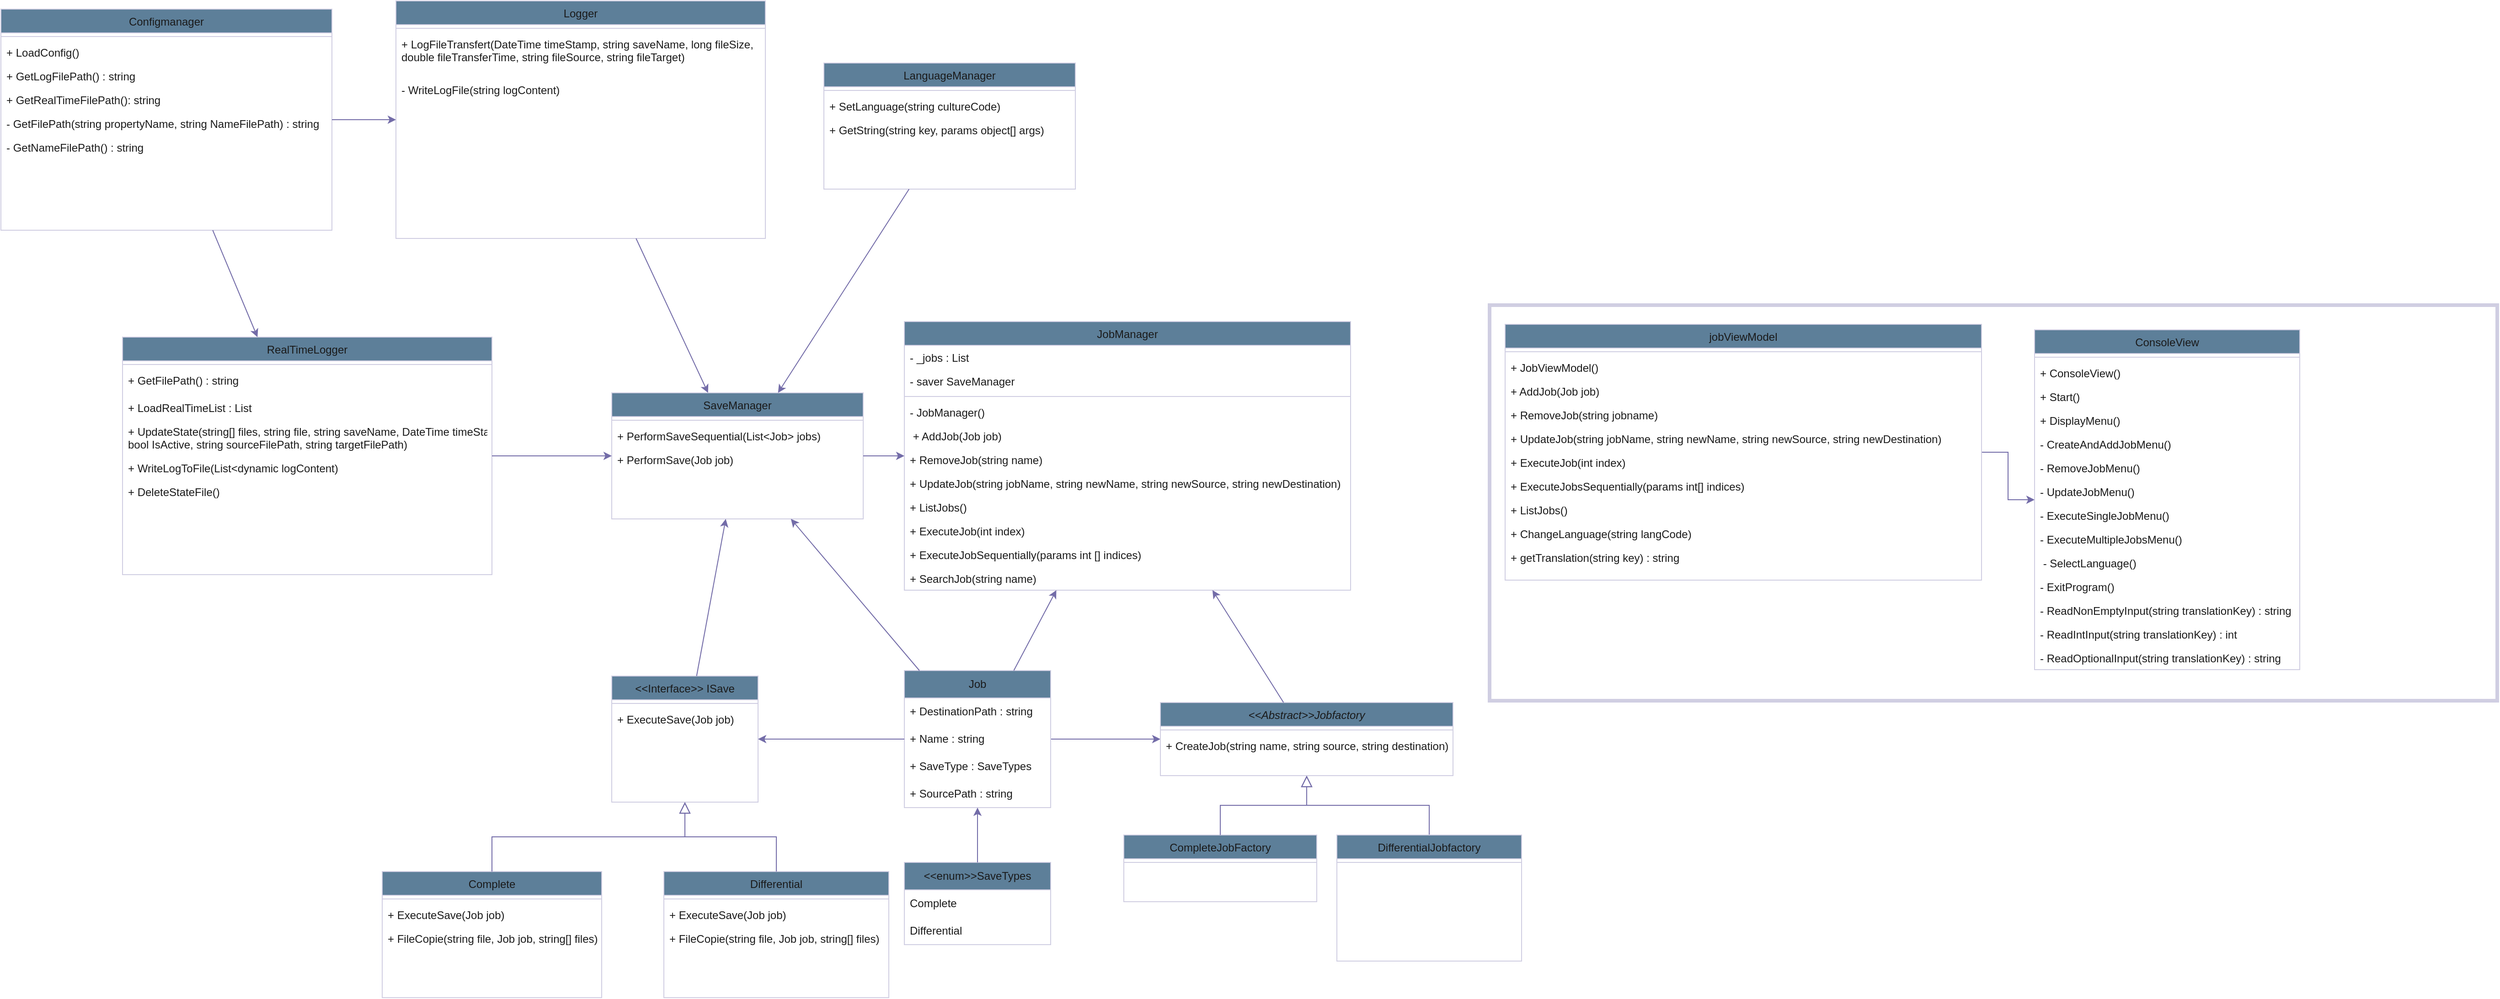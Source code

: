 <mxfile version="25.0.2">
  <diagram id="C5RBs43oDa-KdzZeNtuy" name="Page-1">
    <mxGraphModel dx="2358" dy="2162" grid="0" gridSize="10" guides="1" tooltips="1" connect="1" arrows="1" fold="1" page="0" pageScale="1" pageWidth="827" pageHeight="1169" background="#ffffff" math="0" shadow="0">
      <root>
        <mxCell id="WIyWlLk6GJQsqaUBKTNV-0" />
        <mxCell id="WIyWlLk6GJQsqaUBKTNV-1" parent="WIyWlLk6GJQsqaUBKTNV-0" />
        <mxCell id="oOyIfI_h4nUZCI9Ku0ve-0" value="" style="rounded=0;whiteSpace=wrap;html=1;fillColor=none;strokeWidth=4;labelBackgroundColor=none;strokeColor=#D0CEE2;fontColor=#1A1A1A;" parent="WIyWlLk6GJQsqaUBKTNV-1" vertex="1">
          <mxGeometry x="560" y="-380" width="1102" height="433" as="geometry" />
        </mxCell>
        <mxCell id="zkfFHV4jXpPFQw0GAbJ--6" value="CompleteJobFactory" style="swimlane;fontStyle=0;align=center;verticalAlign=top;childLayout=stackLayout;horizontal=1;startSize=26;horizontalStack=0;resizeParent=1;resizeLast=0;collapsible=1;marginBottom=0;rounded=0;shadow=0;strokeWidth=1;labelBackgroundColor=none;fillColor=#5D7F99;strokeColor=#D0CEE2;fontColor=#1A1A1A;" parent="WIyWlLk6GJQsqaUBKTNV-1" vertex="1">
          <mxGeometry x="160" y="200" width="211" height="73" as="geometry">
            <mxRectangle x="130" y="380" width="160" height="26" as="alternateBounds" />
          </mxGeometry>
        </mxCell>
        <mxCell id="zkfFHV4jXpPFQw0GAbJ--9" value="" style="line;html=1;strokeWidth=1;align=left;verticalAlign=middle;spacingTop=-1;spacingLeft=3;spacingRight=3;rotatable=0;labelPosition=right;points=[];portConstraint=eastwest;labelBackgroundColor=none;fillColor=#5D7F99;strokeColor=#D0CEE2;fontColor=#1A1A1A;" parent="zkfFHV4jXpPFQw0GAbJ--6" vertex="1">
          <mxGeometry y="26" width="211" height="8" as="geometry" />
        </mxCell>
        <mxCell id="zkfFHV4jXpPFQw0GAbJ--16" value="" style="endArrow=block;endSize=10;endFill=0;shadow=0;strokeWidth=1;rounded=0;curved=0;edgeStyle=elbowEdgeStyle;elbow=vertical;labelBackgroundColor=none;strokeColor=#736CA8;fontColor=default;" parent="WIyWlLk6GJQsqaUBKTNV-1" source="0gMnEECilYVkJU5inoM2-1" target="zkfFHV4jXpPFQw0GAbJ--0" edge="1">
          <mxGeometry width="160" relative="1" as="geometry">
            <mxPoint x="410.0" y="360" as="sourcePoint" />
            <mxPoint x="310" y="271" as="targetPoint" />
          </mxGeometry>
        </mxCell>
        <mxCell id="zkfFHV4jXpPFQw0GAbJ--17" value="JobManager" style="swimlane;fontStyle=0;align=center;verticalAlign=top;childLayout=stackLayout;horizontal=1;startSize=26;horizontalStack=0;resizeParent=1;resizeLast=0;collapsible=1;marginBottom=0;rounded=0;shadow=0;strokeWidth=1;labelBackgroundColor=none;fillColor=#5D7F99;strokeColor=#D0CEE2;fontColor=#1A1A1A;" parent="WIyWlLk6GJQsqaUBKTNV-1" vertex="1">
          <mxGeometry x="-80" y="-362" width="488" height="294" as="geometry">
            <mxRectangle x="550" y="140" width="160" height="26" as="alternateBounds" />
          </mxGeometry>
        </mxCell>
        <mxCell id="zkfFHV4jXpPFQw0GAbJ--18" value="- _jobs : List" style="text;align=left;verticalAlign=top;spacingLeft=4;spacingRight=4;overflow=hidden;rotatable=0;points=[[0,0.5],[1,0.5]];portConstraint=eastwest;labelBackgroundColor=none;fontColor=#1A1A1A;" parent="zkfFHV4jXpPFQw0GAbJ--17" vertex="1">
          <mxGeometry y="26" width="488" height="26" as="geometry" />
        </mxCell>
        <mxCell id="1YYQCASpuw7D0S-OgGm8-4" value="- saver SaveManager" style="text;align=left;verticalAlign=top;spacingLeft=4;spacingRight=4;overflow=hidden;rotatable=0;points=[[0,0.5],[1,0.5]];portConstraint=eastwest;labelBackgroundColor=none;fontColor=#1A1A1A;" parent="zkfFHV4jXpPFQw0GAbJ--17" vertex="1">
          <mxGeometry y="52" width="488" height="26" as="geometry" />
        </mxCell>
        <mxCell id="zkfFHV4jXpPFQw0GAbJ--23" value="" style="line;html=1;strokeWidth=1;align=left;verticalAlign=middle;spacingTop=-1;spacingLeft=3;spacingRight=3;rotatable=0;labelPosition=right;points=[];portConstraint=eastwest;labelBackgroundColor=none;fillColor=#5D7F99;strokeColor=#D0CEE2;fontColor=#1A1A1A;" parent="zkfFHV4jXpPFQw0GAbJ--17" vertex="1">
          <mxGeometry y="78" width="488" height="8" as="geometry" />
        </mxCell>
        <mxCell id="0gMnEECilYVkJU5inoM2-18" value="- JobManager()" style="text;align=left;verticalAlign=top;spacingLeft=4;spacingRight=4;overflow=hidden;rotatable=0;points=[[0,0.5],[1,0.5]];portConstraint=eastwest;labelBackgroundColor=none;fontColor=#1A1A1A;" parent="zkfFHV4jXpPFQw0GAbJ--17" vertex="1">
          <mxGeometry y="86" width="488" height="26" as="geometry" />
        </mxCell>
        <mxCell id="zkfFHV4jXpPFQw0GAbJ--24" value=" + AddJob(Job job)" style="text;align=left;verticalAlign=top;spacingLeft=4;spacingRight=4;overflow=hidden;rotatable=0;points=[[0,0.5],[1,0.5]];portConstraint=eastwest;labelBackgroundColor=none;fontColor=#1A1A1A;" parent="zkfFHV4jXpPFQw0GAbJ--17" vertex="1">
          <mxGeometry y="112" width="488" height="26" as="geometry" />
        </mxCell>
        <mxCell id="0gMnEECilYVkJU5inoM2-20" value="+ RemoveJob(string name)" style="text;align=left;verticalAlign=top;spacingLeft=4;spacingRight=4;overflow=hidden;rotatable=0;points=[[0,0.5],[1,0.5]];portConstraint=eastwest;labelBackgroundColor=none;fontColor=#1A1A1A;" parent="zkfFHV4jXpPFQw0GAbJ--17" vertex="1">
          <mxGeometry y="138" width="488" height="26" as="geometry" />
        </mxCell>
        <mxCell id="0gMnEECilYVkJU5inoM2-22" value="+ UpdateJob(string jobName, string newName, string newSource, string newDestination)" style="text;align=left;verticalAlign=top;spacingLeft=4;spacingRight=4;overflow=hidden;rotatable=0;points=[[0,0.5],[1,0.5]];portConstraint=eastwest;labelBackgroundColor=none;fontColor=#1A1A1A;" parent="zkfFHV4jXpPFQw0GAbJ--17" vertex="1">
          <mxGeometry y="164" width="488" height="26" as="geometry" />
        </mxCell>
        <mxCell id="0gMnEECilYVkJU5inoM2-19" value="+ ListJobs()" style="text;align=left;verticalAlign=top;spacingLeft=4;spacingRight=4;overflow=hidden;rotatable=0;points=[[0,0.5],[1,0.5]];portConstraint=eastwest;labelBackgroundColor=none;fontColor=#1A1A1A;" parent="zkfFHV4jXpPFQw0GAbJ--17" vertex="1">
          <mxGeometry y="190" width="488" height="26" as="geometry" />
        </mxCell>
        <mxCell id="zkfFHV4jXpPFQw0GAbJ--25" value="+ ExecuteJob(int index)" style="text;align=left;verticalAlign=top;spacingLeft=4;spacingRight=4;overflow=hidden;rotatable=0;points=[[0,0.5],[1,0.5]];portConstraint=eastwest;labelBackgroundColor=none;fontColor=#1A1A1A;" parent="zkfFHV4jXpPFQw0GAbJ--17" vertex="1">
          <mxGeometry y="216" width="488" height="26" as="geometry" />
        </mxCell>
        <mxCell id="0gMnEECilYVkJU5inoM2-17" value="+ ExecuteJobSequentially(params int [] indices)" style="text;align=left;verticalAlign=top;spacingLeft=4;spacingRight=4;overflow=hidden;rotatable=0;points=[[0,0.5],[1,0.5]];portConstraint=eastwest;labelBackgroundColor=none;fontColor=#1A1A1A;" parent="zkfFHV4jXpPFQw0GAbJ--17" vertex="1">
          <mxGeometry y="242" width="488" height="26" as="geometry" />
        </mxCell>
        <mxCell id="0gMnEECilYVkJU5inoM2-21" value="+ SearchJob(string name)" style="text;align=left;verticalAlign=top;spacingLeft=4;spacingRight=4;overflow=hidden;rotatable=0;points=[[0,0.5],[1,0.5]];portConstraint=eastwest;labelBackgroundColor=none;fontColor=#1A1A1A;" parent="zkfFHV4jXpPFQw0GAbJ--17" vertex="1">
          <mxGeometry y="268" width="488" height="26" as="geometry" />
        </mxCell>
        <mxCell id="0gMnEECilYVkJU5inoM2-1" value="DifferentialJobfactory" style="swimlane;fontStyle=0;align=center;verticalAlign=top;childLayout=stackLayout;horizontal=1;startSize=26;horizontalStack=0;resizeParent=1;resizeLast=0;collapsible=1;marginBottom=0;rounded=0;shadow=0;strokeWidth=1;labelBackgroundColor=none;fillColor=#5D7F99;strokeColor=#D0CEE2;fontColor=#1A1A1A;" parent="WIyWlLk6GJQsqaUBKTNV-1" vertex="1">
          <mxGeometry x="393" y="200" width="202" height="138" as="geometry">
            <mxRectangle x="130" y="380" width="160" height="26" as="alternateBounds" />
          </mxGeometry>
        </mxCell>
        <mxCell id="0gMnEECilYVkJU5inoM2-3" value="" style="line;html=1;strokeWidth=1;align=left;verticalAlign=middle;spacingTop=-1;spacingLeft=3;spacingRight=3;rotatable=0;labelPosition=right;points=[];portConstraint=eastwest;labelBackgroundColor=none;fillColor=#5D7F99;strokeColor=#D0CEE2;fontColor=#1A1A1A;" parent="0gMnEECilYVkJU5inoM2-1" vertex="1">
          <mxGeometry y="26" width="202" height="8" as="geometry" />
        </mxCell>
        <mxCell id="0gMnEECilYVkJU5inoM2-50" style="edgeStyle=orthogonalEdgeStyle;rounded=0;orthogonalLoop=1;jettySize=auto;html=1;labelBackgroundColor=none;strokeColor=#736CA8;fontColor=default;" parent="WIyWlLk6GJQsqaUBKTNV-1" source="0gMnEECilYVkJU5inoM2-5" target="zkfFHV4jXpPFQw0GAbJ--0" edge="1">
          <mxGeometry relative="1" as="geometry">
            <mxPoint x="150" y="120" as="sourcePoint" />
            <mxPoint x="200" y="40" as="targetPoint" />
          </mxGeometry>
        </mxCell>
        <mxCell id="0gMnEECilYVkJU5inoM2-5" value="Job" style="swimlane;fontStyle=0;childLayout=stackLayout;horizontal=1;startSize=30;horizontalStack=0;resizeParent=1;resizeParentMax=0;resizeLast=0;collapsible=1;marginBottom=0;whiteSpace=wrap;html=1;labelBackgroundColor=none;fillColor=#5D7F99;strokeColor=#D0CEE2;fontColor=#1A1A1A;" parent="WIyWlLk6GJQsqaUBKTNV-1" vertex="1">
          <mxGeometry x="-80" y="20" width="160" height="150" as="geometry" />
        </mxCell>
        <mxCell id="0gMnEECilYVkJU5inoM2-6" value="+ DestinationPath : string" style="text;strokeColor=none;fillColor=none;align=left;verticalAlign=middle;spacingLeft=4;spacingRight=4;overflow=hidden;points=[[0,0.5],[1,0.5]];portConstraint=eastwest;rotatable=0;whiteSpace=wrap;html=1;labelBackgroundColor=none;fontColor=#1A1A1A;" parent="0gMnEECilYVkJU5inoM2-5" vertex="1">
          <mxGeometry y="30" width="160" height="30" as="geometry" />
        </mxCell>
        <mxCell id="0gMnEECilYVkJU5inoM2-7" value="+ Name : string" style="text;strokeColor=none;fillColor=none;align=left;verticalAlign=middle;spacingLeft=4;spacingRight=4;overflow=hidden;points=[[0,0.5],[1,0.5]];portConstraint=eastwest;rotatable=0;whiteSpace=wrap;html=1;labelBackgroundColor=none;fontColor=#1A1A1A;" parent="0gMnEECilYVkJU5inoM2-5" vertex="1">
          <mxGeometry y="60" width="160" height="30" as="geometry" />
        </mxCell>
        <mxCell id="0gMnEECilYVkJU5inoM2-8" value="+ SaveType : SaveTypes" style="text;strokeColor=none;fillColor=none;align=left;verticalAlign=middle;spacingLeft=4;spacingRight=4;overflow=hidden;points=[[0,0.5],[1,0.5]];portConstraint=eastwest;rotatable=0;whiteSpace=wrap;html=1;labelBackgroundColor=none;fontColor=#1A1A1A;" parent="0gMnEECilYVkJU5inoM2-5" vertex="1">
          <mxGeometry y="90" width="160" height="30" as="geometry" />
        </mxCell>
        <mxCell id="0gMnEECilYVkJU5inoM2-10" value="+ SourcePath : string" style="text;strokeColor=none;fillColor=none;align=left;verticalAlign=middle;spacingLeft=4;spacingRight=4;overflow=hidden;points=[[0,0.5],[1,0.5]];portConstraint=eastwest;rotatable=0;whiteSpace=wrap;html=1;labelBackgroundColor=none;fontColor=#1A1A1A;" parent="0gMnEECilYVkJU5inoM2-5" vertex="1">
          <mxGeometry y="120" width="160" height="30" as="geometry" />
        </mxCell>
        <mxCell id="0gMnEECilYVkJU5inoM2-23" value="ConsoleView" style="swimlane;fontStyle=0;align=center;verticalAlign=top;childLayout=stackLayout;horizontal=1;startSize=26;horizontalStack=0;resizeParent=1;resizeLast=0;collapsible=1;marginBottom=0;rounded=0;shadow=0;strokeWidth=1;labelBackgroundColor=none;fillColor=#5D7F99;strokeColor=#D0CEE2;fontColor=#1A1A1A;" parent="WIyWlLk6GJQsqaUBKTNV-1" vertex="1">
          <mxGeometry x="1156" y="-353" width="290" height="372" as="geometry">
            <mxRectangle x="130" y="380" width="160" height="26" as="alternateBounds" />
          </mxGeometry>
        </mxCell>
        <mxCell id="0gMnEECilYVkJU5inoM2-24" value="" style="line;html=1;strokeWidth=1;align=left;verticalAlign=middle;spacingTop=-1;spacingLeft=3;spacingRight=3;rotatable=0;labelPosition=right;points=[];portConstraint=eastwest;labelBackgroundColor=none;fillColor=#5D7F99;strokeColor=#D0CEE2;fontColor=#1A1A1A;" parent="0gMnEECilYVkJU5inoM2-23" vertex="1">
          <mxGeometry y="26" width="290" height="8" as="geometry" />
        </mxCell>
        <mxCell id="1YYQCASpuw7D0S-OgGm8-22" value="+ ConsoleView()" style="text;align=left;verticalAlign=top;spacingLeft=4;spacingRight=4;overflow=hidden;rotatable=0;points=[[0,0.5],[1,0.5]];portConstraint=eastwest;labelBackgroundColor=none;fontColor=#1A1A1A;" parent="0gMnEECilYVkJU5inoM2-23" vertex="1">
          <mxGeometry y="34" width="290" height="26" as="geometry" />
        </mxCell>
        <mxCell id="0gMnEECilYVkJU5inoM2-28" value="+ Start()" style="text;align=left;verticalAlign=top;spacingLeft=4;spacingRight=4;overflow=hidden;rotatable=0;points=[[0,0.5],[1,0.5]];portConstraint=eastwest;labelBackgroundColor=none;fontColor=#1A1A1A;" parent="0gMnEECilYVkJU5inoM2-23" vertex="1">
          <mxGeometry y="60" width="290" height="26" as="geometry" />
        </mxCell>
        <mxCell id="1YYQCASpuw7D0S-OgGm8-23" value="+ DisplayMenu()" style="text;align=left;verticalAlign=top;spacingLeft=4;spacingRight=4;overflow=hidden;rotatable=0;points=[[0,0.5],[1,0.5]];portConstraint=eastwest;labelBackgroundColor=none;fontColor=#1A1A1A;" parent="0gMnEECilYVkJU5inoM2-23" vertex="1">
          <mxGeometry y="86" width="290" height="26" as="geometry" />
        </mxCell>
        <mxCell id="0gMnEECilYVkJU5inoM2-26" value="- CreateAndAddJobMenu()" style="text;align=left;verticalAlign=top;spacingLeft=4;spacingRight=4;overflow=hidden;rotatable=0;points=[[0,0.5],[1,0.5]];portConstraint=eastwest;labelBackgroundColor=none;fontColor=#1A1A1A;" parent="0gMnEECilYVkJU5inoM2-23" vertex="1">
          <mxGeometry y="112" width="290" height="26" as="geometry" />
        </mxCell>
        <mxCell id="0gMnEECilYVkJU5inoM2-27" value="- RemoveJobMenu()" style="text;align=left;verticalAlign=top;spacingLeft=4;spacingRight=4;overflow=hidden;rotatable=0;points=[[0,0.5],[1,0.5]];portConstraint=eastwest;labelBackgroundColor=none;fontColor=#1A1A1A;" parent="0gMnEECilYVkJU5inoM2-23" vertex="1">
          <mxGeometry y="138" width="290" height="26" as="geometry" />
        </mxCell>
        <mxCell id="0gMnEECilYVkJU5inoM2-29" value="- UpdateJobMenu()" style="text;align=left;verticalAlign=top;spacingLeft=4;spacingRight=4;overflow=hidden;rotatable=0;points=[[0,0.5],[1,0.5]];portConstraint=eastwest;labelBackgroundColor=none;fontColor=#1A1A1A;" parent="0gMnEECilYVkJU5inoM2-23" vertex="1">
          <mxGeometry y="164" width="290" height="26" as="geometry" />
        </mxCell>
        <mxCell id="ta6qEwGdEcftCLNuSMg--25" value="- ExecuteSingleJobMenu()" style="text;align=left;verticalAlign=top;spacingLeft=4;spacingRight=4;overflow=hidden;rotatable=0;points=[[0,0.5],[1,0.5]];portConstraint=eastwest;labelBackgroundColor=none;fontColor=#1A1A1A;" parent="0gMnEECilYVkJU5inoM2-23" vertex="1">
          <mxGeometry y="190" width="290" height="26" as="geometry" />
        </mxCell>
        <mxCell id="ta6qEwGdEcftCLNuSMg--24" value="- ExecuteMultipleJobsMenu()" style="text;align=left;verticalAlign=top;spacingLeft=4;spacingRight=4;overflow=hidden;rotatable=0;points=[[0,0.5],[1,0.5]];portConstraint=eastwest;labelBackgroundColor=none;fontColor=#1A1A1A;" parent="0gMnEECilYVkJU5inoM2-23" vertex="1">
          <mxGeometry y="216" width="290" height="26" as="geometry" />
        </mxCell>
        <mxCell id="1YYQCASpuw7D0S-OgGm8-24" value=" - SelectLanguage()" style="text;align=left;verticalAlign=top;spacingLeft=4;spacingRight=4;overflow=hidden;rotatable=0;points=[[0,0.5],[1,0.5]];portConstraint=eastwest;labelBackgroundColor=none;fontColor=#1A1A1A;" parent="0gMnEECilYVkJU5inoM2-23" vertex="1">
          <mxGeometry y="242" width="290" height="26" as="geometry" />
        </mxCell>
        <mxCell id="1YYQCASpuw7D0S-OgGm8-25" value="- ExitProgram()" style="text;align=left;verticalAlign=top;spacingLeft=4;spacingRight=4;overflow=hidden;rotatable=0;points=[[0,0.5],[1,0.5]];portConstraint=eastwest;labelBackgroundColor=none;fontColor=#1A1A1A;" parent="0gMnEECilYVkJU5inoM2-23" vertex="1">
          <mxGeometry y="268" width="290" height="26" as="geometry" />
        </mxCell>
        <mxCell id="1YYQCASpuw7D0S-OgGm8-26" value="- ReadNonEmptyInput(string translationKey) : string" style="text;align=left;verticalAlign=top;spacingLeft=4;spacingRight=4;overflow=hidden;rotatable=0;points=[[0,0.5],[1,0.5]];portConstraint=eastwest;labelBackgroundColor=none;fontColor=#1A1A1A;" parent="0gMnEECilYVkJU5inoM2-23" vertex="1">
          <mxGeometry y="294" width="290" height="26" as="geometry" />
        </mxCell>
        <mxCell id="1YYQCASpuw7D0S-OgGm8-27" value="- ReadIntInput(string translationKey) : int" style="text;align=left;verticalAlign=top;spacingLeft=4;spacingRight=4;overflow=hidden;rotatable=0;points=[[0,0.5],[1,0.5]];portConstraint=eastwest;labelBackgroundColor=none;fontColor=#1A1A1A;" parent="0gMnEECilYVkJU5inoM2-23" vertex="1">
          <mxGeometry y="320" width="290" height="26" as="geometry" />
        </mxCell>
        <mxCell id="1YYQCASpuw7D0S-OgGm8-28" value="- ReadOptionalInput(string translationKey) : string" style="text;align=left;verticalAlign=top;spacingLeft=4;spacingRight=4;overflow=hidden;rotatable=0;points=[[0,0.5],[1,0.5]];portConstraint=eastwest;labelBackgroundColor=none;fontColor=#1A1A1A;" parent="0gMnEECilYVkJU5inoM2-23" vertex="1">
          <mxGeometry y="346" width="290" height="26" as="geometry" />
        </mxCell>
        <mxCell id="0gMnEECilYVkJU5inoM2-57" style="edgeStyle=orthogonalEdgeStyle;rounded=0;orthogonalLoop=1;jettySize=auto;html=1;labelBackgroundColor=none;strokeColor=#736CA8;fontColor=default;" parent="WIyWlLk6GJQsqaUBKTNV-1" source="0gMnEECilYVkJU5inoM2-30" target="0gMnEECilYVkJU5inoM2-23" edge="1">
          <mxGeometry relative="1" as="geometry" />
        </mxCell>
        <mxCell id="0gMnEECilYVkJU5inoM2-30" value="jobViewModel" style="swimlane;fontStyle=0;align=center;verticalAlign=top;childLayout=stackLayout;horizontal=1;startSize=26;horizontalStack=0;resizeParent=1;resizeLast=0;collapsible=1;marginBottom=0;rounded=0;shadow=0;strokeWidth=1;labelBackgroundColor=none;fillColor=#5D7F99;strokeColor=#D0CEE2;fontColor=#1A1A1A;" parent="WIyWlLk6GJQsqaUBKTNV-1" vertex="1">
          <mxGeometry x="577" y="-359" width="521" height="280" as="geometry">
            <mxRectangle x="550" y="140" width="160" height="26" as="alternateBounds" />
          </mxGeometry>
        </mxCell>
        <mxCell id="0gMnEECilYVkJU5inoM2-32" value="" style="line;html=1;strokeWidth=1;align=left;verticalAlign=middle;spacingTop=-1;spacingLeft=3;spacingRight=3;rotatable=0;labelPosition=right;points=[];portConstraint=eastwest;labelBackgroundColor=none;fillColor=#5D7F99;strokeColor=#D0CEE2;fontColor=#1A1A1A;" parent="0gMnEECilYVkJU5inoM2-30" vertex="1">
          <mxGeometry y="26" width="521" height="8" as="geometry" />
        </mxCell>
        <mxCell id="0gMnEECilYVkJU5inoM2-37" value="+ JobViewModel()" style="text;align=left;verticalAlign=top;spacingLeft=4;spacingRight=4;overflow=hidden;rotatable=0;points=[[0,0.5],[1,0.5]];portConstraint=eastwest;labelBackgroundColor=none;fontColor=#1A1A1A;" parent="0gMnEECilYVkJU5inoM2-30" vertex="1">
          <mxGeometry y="34" width="521" height="26" as="geometry" />
        </mxCell>
        <mxCell id="0gMnEECilYVkJU5inoM2-33" value="+ AddJob(Job job)" style="text;align=left;verticalAlign=top;spacingLeft=4;spacingRight=4;overflow=hidden;rotatable=0;points=[[0,0.5],[1,0.5]];portConstraint=eastwest;labelBackgroundColor=none;fontColor=#1A1A1A;" parent="0gMnEECilYVkJU5inoM2-30" vertex="1">
          <mxGeometry y="60" width="521" height="26" as="geometry" />
        </mxCell>
        <mxCell id="0gMnEECilYVkJU5inoM2-39" value="+ RemoveJob(string jobname)" style="text;align=left;verticalAlign=top;spacingLeft=4;spacingRight=4;overflow=hidden;rotatable=0;points=[[0,0.5],[1,0.5]];portConstraint=eastwest;labelBackgroundColor=none;fontColor=#1A1A1A;" parent="0gMnEECilYVkJU5inoM2-30" vertex="1">
          <mxGeometry y="86" width="521" height="26" as="geometry" />
        </mxCell>
        <mxCell id="0gMnEECilYVkJU5inoM2-40" value="+ UpdateJob(string jobName, string newName, string newSource, string newDestination)" style="text;align=left;verticalAlign=top;spacingLeft=4;spacingRight=4;overflow=hidden;rotatable=0;points=[[0,0.5],[1,0.5]];portConstraint=eastwest;labelBackgroundColor=none;fontColor=#1A1A1A;" parent="0gMnEECilYVkJU5inoM2-30" vertex="1">
          <mxGeometry y="112" width="521" height="26" as="geometry" />
        </mxCell>
        <mxCell id="0gMnEECilYVkJU5inoM2-35" value="+ ExecuteJob(int index)" style="text;align=left;verticalAlign=top;spacingLeft=4;spacingRight=4;overflow=hidden;rotatable=0;points=[[0,0.5],[1,0.5]];portConstraint=eastwest;labelBackgroundColor=none;fontColor=#1A1A1A;" parent="0gMnEECilYVkJU5inoM2-30" vertex="1">
          <mxGeometry y="138" width="521" height="26" as="geometry" />
        </mxCell>
        <mxCell id="0gMnEECilYVkJU5inoM2-36" value="+ ExecuteJobsSequentially(params int[] indices)" style="text;align=left;verticalAlign=top;spacingLeft=4;spacingRight=4;overflow=hidden;rotatable=0;points=[[0,0.5],[1,0.5]];portConstraint=eastwest;labelBackgroundColor=none;fontColor=#1A1A1A;" parent="0gMnEECilYVkJU5inoM2-30" vertex="1">
          <mxGeometry y="164" width="521" height="26" as="geometry" />
        </mxCell>
        <mxCell id="0gMnEECilYVkJU5inoM2-38" value="+ ListJobs()" style="text;align=left;verticalAlign=top;spacingLeft=4;spacingRight=4;overflow=hidden;rotatable=0;points=[[0,0.5],[1,0.5]];portConstraint=eastwest;labelBackgroundColor=none;fontColor=#1A1A1A;" parent="0gMnEECilYVkJU5inoM2-30" vertex="1">
          <mxGeometry y="190" width="521" height="26" as="geometry" />
        </mxCell>
        <mxCell id="1YYQCASpuw7D0S-OgGm8-20" value="+ ChangeLanguage(string langCode)" style="text;align=left;verticalAlign=top;spacingLeft=4;spacingRight=4;overflow=hidden;rotatable=0;points=[[0,0.5],[1,0.5]];portConstraint=eastwest;labelBackgroundColor=none;fontColor=#1A1A1A;" parent="0gMnEECilYVkJU5inoM2-30" vertex="1">
          <mxGeometry y="216" width="521" height="26" as="geometry" />
        </mxCell>
        <mxCell id="1YYQCASpuw7D0S-OgGm8-21" value="+ getTranslation(string key) : string" style="text;align=left;verticalAlign=top;spacingLeft=4;spacingRight=4;overflow=hidden;rotatable=0;points=[[0,0.5],[1,0.5]];portConstraint=eastwest;labelBackgroundColor=none;fontColor=#1A1A1A;" parent="0gMnEECilYVkJU5inoM2-30" vertex="1">
          <mxGeometry y="242" width="521" height="26" as="geometry" />
        </mxCell>
        <mxCell id="0gMnEECilYVkJU5inoM2-41" value="&amp;lt;&amp;lt;enum&amp;gt;&amp;gt;SaveTypes" style="swimlane;fontStyle=0;childLayout=stackLayout;horizontal=1;startSize=30;horizontalStack=0;resizeParent=1;resizeParentMax=0;resizeLast=0;collapsible=1;marginBottom=0;whiteSpace=wrap;html=1;labelBackgroundColor=none;fillColor=#5D7F99;strokeColor=#D0CEE2;fontColor=#1A1A1A;" parent="WIyWlLk6GJQsqaUBKTNV-1" vertex="1">
          <mxGeometry x="-80" y="230" width="160" height="90" as="geometry" />
        </mxCell>
        <mxCell id="0gMnEECilYVkJU5inoM2-42" value="Complete" style="text;strokeColor=none;fillColor=none;align=left;verticalAlign=middle;spacingLeft=4;spacingRight=4;overflow=hidden;points=[[0,0.5],[1,0.5]];portConstraint=eastwest;rotatable=0;whiteSpace=wrap;html=1;labelBackgroundColor=none;fontColor=#1A1A1A;" parent="0gMnEECilYVkJU5inoM2-41" vertex="1">
          <mxGeometry y="30" width="160" height="30" as="geometry" />
        </mxCell>
        <mxCell id="0gMnEECilYVkJU5inoM2-43" value="Differential" style="text;strokeColor=none;fillColor=none;align=left;verticalAlign=middle;spacingLeft=4;spacingRight=4;overflow=hidden;points=[[0,0.5],[1,0.5]];portConstraint=eastwest;rotatable=0;whiteSpace=wrap;html=1;labelBackgroundColor=none;fontColor=#1A1A1A;" parent="0gMnEECilYVkJU5inoM2-41" vertex="1">
          <mxGeometry y="60" width="160" height="30" as="geometry" />
        </mxCell>
        <mxCell id="ta6qEwGdEcftCLNuSMg--0" value="&lt;&lt;Interface&gt;&gt; ISave" style="swimlane;fontStyle=0;align=center;verticalAlign=top;childLayout=stackLayout;horizontal=1;startSize=26;horizontalStack=0;resizeParent=1;resizeLast=0;collapsible=1;marginBottom=0;rounded=0;shadow=0;strokeWidth=1;labelBackgroundColor=none;fillColor=#5D7F99;strokeColor=#D0CEE2;fontColor=#1A1A1A;" parent="WIyWlLk6GJQsqaUBKTNV-1" vertex="1">
          <mxGeometry x="-400" y="26" width="160" height="138" as="geometry">
            <mxRectangle x="130" y="380" width="160" height="26" as="alternateBounds" />
          </mxGeometry>
        </mxCell>
        <mxCell id="ta6qEwGdEcftCLNuSMg--1" value="" style="line;html=1;strokeWidth=1;align=left;verticalAlign=middle;spacingTop=-1;spacingLeft=3;spacingRight=3;rotatable=0;labelPosition=right;points=[];portConstraint=eastwest;labelBackgroundColor=none;fillColor=#5D7F99;strokeColor=#D0CEE2;fontColor=#1A1A1A;" parent="ta6qEwGdEcftCLNuSMg--0" vertex="1">
          <mxGeometry y="26" width="160" height="8" as="geometry" />
        </mxCell>
        <mxCell id="ta6qEwGdEcftCLNuSMg--2" value="+ ExecuteSave(Job job)" style="text;align=left;verticalAlign=top;spacingLeft=4;spacingRight=4;overflow=hidden;rotatable=0;points=[[0,0.5],[1,0.5]];portConstraint=eastwest;labelBackgroundColor=none;fontColor=#1A1A1A;" parent="ta6qEwGdEcftCLNuSMg--0" vertex="1">
          <mxGeometry y="34" width="160" height="26" as="geometry" />
        </mxCell>
        <mxCell id="ta6qEwGdEcftCLNuSMg--6" value="" style="endArrow=classic;html=1;rounded=0;labelBackgroundColor=none;strokeColor=#736CA8;fontColor=default;" parent="WIyWlLk6GJQsqaUBKTNV-1" source="0gMnEECilYVkJU5inoM2-41" target="0gMnEECilYVkJU5inoM2-5" edge="1">
          <mxGeometry width="50" height="50" relative="1" as="geometry">
            <mxPoint x="-110" y="310" as="sourcePoint" />
            <mxPoint x="-60" y="260" as="targetPoint" />
          </mxGeometry>
        </mxCell>
        <mxCell id="ta6qEwGdEcftCLNuSMg--7" value="" style="endArrow=classic;html=1;rounded=0;labelBackgroundColor=none;strokeColor=#736CA8;fontColor=default;" parent="WIyWlLk6GJQsqaUBKTNV-1" source="0gMnEECilYVkJU5inoM2-5" target="ta6qEwGdEcftCLNuSMg--0" edge="1">
          <mxGeometry width="50" height="50" relative="1" as="geometry">
            <mxPoint x="-130" y="50" as="sourcePoint" />
            <mxPoint x="-60" y="160" as="targetPoint" />
          </mxGeometry>
        </mxCell>
        <mxCell id="ta6qEwGdEcftCLNuSMg--8" value="Complete" style="swimlane;fontStyle=0;align=center;verticalAlign=top;childLayout=stackLayout;horizontal=1;startSize=26;horizontalStack=0;resizeParent=1;resizeLast=0;collapsible=1;marginBottom=0;rounded=0;shadow=0;strokeWidth=1;labelBackgroundColor=none;fillColor=#5D7F99;strokeColor=#D0CEE2;fontColor=#1A1A1A;" parent="WIyWlLk6GJQsqaUBKTNV-1" vertex="1">
          <mxGeometry x="-651" y="240" width="240" height="138" as="geometry">
            <mxRectangle x="130" y="380" width="160" height="26" as="alternateBounds" />
          </mxGeometry>
        </mxCell>
        <mxCell id="ta6qEwGdEcftCLNuSMg--9" value="" style="line;html=1;strokeWidth=1;align=left;verticalAlign=middle;spacingTop=-1;spacingLeft=3;spacingRight=3;rotatable=0;labelPosition=right;points=[];portConstraint=eastwest;labelBackgroundColor=none;fillColor=#5D7F99;strokeColor=#D0CEE2;fontColor=#1A1A1A;" parent="ta6qEwGdEcftCLNuSMg--8" vertex="1">
          <mxGeometry y="26" width="240" height="8" as="geometry" />
        </mxCell>
        <mxCell id="ta6qEwGdEcftCLNuSMg--10" value="+ ExecuteSave(Job job)" style="text;align=left;verticalAlign=top;spacingLeft=4;spacingRight=4;overflow=hidden;rotatable=0;points=[[0,0.5],[1,0.5]];portConstraint=eastwest;labelBackgroundColor=none;fontColor=#1A1A1A;" parent="ta6qEwGdEcftCLNuSMg--8" vertex="1">
          <mxGeometry y="34" width="240" height="26" as="geometry" />
        </mxCell>
        <mxCell id="1YYQCASpuw7D0S-OgGm8-0" value="+ FileCopie(string file, Job job, string[] files)" style="text;align=left;verticalAlign=top;spacingLeft=4;spacingRight=4;overflow=hidden;rotatable=0;points=[[0,0.5],[1,0.5]];portConstraint=eastwest;labelBackgroundColor=none;fontColor=#1A1A1A;" parent="ta6qEwGdEcftCLNuSMg--8" vertex="1">
          <mxGeometry y="60" width="240" height="26" as="geometry" />
        </mxCell>
        <mxCell id="ta6qEwGdEcftCLNuSMg--11" value="Differential" style="swimlane;fontStyle=0;align=center;verticalAlign=top;childLayout=stackLayout;horizontal=1;startSize=26;horizontalStack=0;resizeParent=1;resizeLast=0;collapsible=1;marginBottom=0;rounded=0;shadow=0;strokeWidth=1;labelBackgroundColor=none;fillColor=#5D7F99;strokeColor=#D0CEE2;fontColor=#1A1A1A;" parent="WIyWlLk6GJQsqaUBKTNV-1" vertex="1">
          <mxGeometry x="-343" y="240" width="246" height="138" as="geometry">
            <mxRectangle x="130" y="380" width="160" height="26" as="alternateBounds" />
          </mxGeometry>
        </mxCell>
        <mxCell id="ta6qEwGdEcftCLNuSMg--12" value="" style="line;html=1;strokeWidth=1;align=left;verticalAlign=middle;spacingTop=-1;spacingLeft=3;spacingRight=3;rotatable=0;labelPosition=right;points=[];portConstraint=eastwest;labelBackgroundColor=none;fillColor=#5D7F99;strokeColor=#D0CEE2;fontColor=#1A1A1A;" parent="ta6qEwGdEcftCLNuSMg--11" vertex="1">
          <mxGeometry y="26" width="246" height="8" as="geometry" />
        </mxCell>
        <mxCell id="1YYQCASpuw7D0S-OgGm8-3" value="+ ExecuteSave(Job job)" style="text;align=left;verticalAlign=top;spacingLeft=4;spacingRight=4;overflow=hidden;rotatable=0;points=[[0,0.5],[1,0.5]];portConstraint=eastwest;labelBackgroundColor=none;fontColor=#1A1A1A;" parent="ta6qEwGdEcftCLNuSMg--11" vertex="1">
          <mxGeometry y="34" width="246" height="26" as="geometry" />
        </mxCell>
        <mxCell id="1YYQCASpuw7D0S-OgGm8-2" value="+ FileCopie(string file, Job job, string[] files)" style="text;align=left;verticalAlign=top;spacingLeft=4;spacingRight=4;overflow=hidden;rotatable=0;points=[[0,0.5],[1,0.5]];portConstraint=eastwest;labelBackgroundColor=none;fontColor=#1A1A1A;" parent="ta6qEwGdEcftCLNuSMg--11" vertex="1">
          <mxGeometry y="60" width="246" height="26" as="geometry" />
        </mxCell>
        <mxCell id="ta6qEwGdEcftCLNuSMg--14" value="" style="endArrow=block;endSize=10;endFill=0;shadow=0;strokeWidth=1;rounded=0;curved=0;edgeStyle=elbowEdgeStyle;elbow=vertical;labelBackgroundColor=none;strokeColor=#736CA8;fontColor=default;" parent="WIyWlLk6GJQsqaUBKTNV-1" source="ta6qEwGdEcftCLNuSMg--8" target="ta6qEwGdEcftCLNuSMg--0" edge="1">
          <mxGeometry width="160" relative="1" as="geometry">
            <mxPoint x="-740" y="208" as="sourcePoint" />
            <mxPoint x="-570" y="120" as="targetPoint" />
          </mxGeometry>
        </mxCell>
        <mxCell id="ta6qEwGdEcftCLNuSMg--15" value="" style="endArrow=block;endSize=10;endFill=0;shadow=0;strokeWidth=1;rounded=0;curved=0;edgeStyle=elbowEdgeStyle;elbow=vertical;labelBackgroundColor=none;strokeColor=#736CA8;fontColor=default;" parent="WIyWlLk6GJQsqaUBKTNV-1" source="ta6qEwGdEcftCLNuSMg--11" target="ta6qEwGdEcftCLNuSMg--0" edge="1">
          <mxGeometry width="160" relative="1" as="geometry">
            <mxPoint x="-440" y="260" as="sourcePoint" />
            <mxPoint x="-270" y="148" as="targetPoint" />
          </mxGeometry>
        </mxCell>
        <mxCell id="ta6qEwGdEcftCLNuSMg--18" value="SaveManager" style="swimlane;fontStyle=0;align=center;verticalAlign=top;childLayout=stackLayout;horizontal=1;startSize=26;horizontalStack=0;resizeParent=1;resizeLast=0;collapsible=1;marginBottom=0;rounded=0;shadow=0;strokeWidth=1;labelBackgroundColor=none;fillColor=#5D7F99;strokeColor=#D0CEE2;fontColor=#1A1A1A;" parent="WIyWlLk6GJQsqaUBKTNV-1" vertex="1">
          <mxGeometry x="-400" y="-284" width="275" height="138" as="geometry">
            <mxRectangle x="130" y="380" width="160" height="26" as="alternateBounds" />
          </mxGeometry>
        </mxCell>
        <mxCell id="ta6qEwGdEcftCLNuSMg--19" value="" style="line;html=1;strokeWidth=1;align=left;verticalAlign=middle;spacingTop=-1;spacingLeft=3;spacingRight=3;rotatable=0;labelPosition=right;points=[];portConstraint=eastwest;labelBackgroundColor=none;fillColor=#5D7F99;strokeColor=#D0CEE2;fontColor=#1A1A1A;" parent="ta6qEwGdEcftCLNuSMg--18" vertex="1">
          <mxGeometry y="26" width="275" height="8" as="geometry" />
        </mxCell>
        <mxCell id="ta6qEwGdEcftCLNuSMg--20" value="+ PerformSaveSequential(List&lt;Job&gt; jobs)" style="text;align=left;verticalAlign=top;spacingLeft=4;spacingRight=4;overflow=hidden;rotatable=0;points=[[0,0.5],[1,0.5]];portConstraint=eastwest;labelBackgroundColor=none;fontColor=#1A1A1A;" parent="ta6qEwGdEcftCLNuSMg--18" vertex="1">
          <mxGeometry y="34" width="275" height="26" as="geometry" />
        </mxCell>
        <mxCell id="ta6qEwGdEcftCLNuSMg--21" value="+ PerformSave(Job job)" style="text;align=left;verticalAlign=top;spacingLeft=4;spacingRight=4;overflow=hidden;rotatable=0;points=[[0,0.5],[1,0.5]];portConstraint=eastwest;labelBackgroundColor=none;fontColor=#1A1A1A;" parent="ta6qEwGdEcftCLNuSMg--18" vertex="1">
          <mxGeometry y="60" width="275" height="26" as="geometry" />
        </mxCell>
        <mxCell id="ta6qEwGdEcftCLNuSMg--22" value="" style="endArrow=classic;html=1;rounded=0;labelBackgroundColor=none;strokeColor=#736CA8;fontColor=default;" parent="WIyWlLk6GJQsqaUBKTNV-1" source="0gMnEECilYVkJU5inoM2-5" target="ta6qEwGdEcftCLNuSMg--18" edge="1">
          <mxGeometry width="50" height="50" relative="1" as="geometry">
            <mxPoint x="-170" y="50" as="sourcePoint" />
            <mxPoint x="-120" as="targetPoint" />
          </mxGeometry>
        </mxCell>
        <mxCell id="ta6qEwGdEcftCLNuSMg--23" value="" style="endArrow=classic;html=1;rounded=0;labelBackgroundColor=none;strokeColor=#736CA8;fontColor=default;" parent="WIyWlLk6GJQsqaUBKTNV-1" source="ta6qEwGdEcftCLNuSMg--18" target="zkfFHV4jXpPFQw0GAbJ--17" edge="1">
          <mxGeometry width="50" height="50" relative="1" as="geometry">
            <mxPoint x="-170" y="50" as="sourcePoint" />
            <mxPoint x="-120" as="targetPoint" />
          </mxGeometry>
        </mxCell>
        <mxCell id="ta6qEwGdEcftCLNuSMg--26" value="Logger" style="swimlane;fontStyle=0;align=center;verticalAlign=top;childLayout=stackLayout;horizontal=1;startSize=26;horizontalStack=0;resizeParent=1;resizeLast=0;collapsible=1;marginBottom=0;rounded=0;shadow=0;strokeWidth=1;labelBackgroundColor=none;fillColor=#5D7F99;strokeColor=#D0CEE2;fontColor=#1A1A1A;" parent="WIyWlLk6GJQsqaUBKTNV-1" vertex="1">
          <mxGeometry x="-636" y="-713" width="404" height="260" as="geometry">
            <mxRectangle x="550" y="140" width="160" height="26" as="alternateBounds" />
          </mxGeometry>
        </mxCell>
        <mxCell id="ta6qEwGdEcftCLNuSMg--29" value="" style="line;html=1;strokeWidth=1;align=left;verticalAlign=middle;spacingTop=-1;spacingLeft=3;spacingRight=3;rotatable=0;labelPosition=right;points=[];portConstraint=eastwest;labelBackgroundColor=none;fillColor=#5D7F99;strokeColor=#D0CEE2;fontColor=#1A1A1A;" parent="ta6qEwGdEcftCLNuSMg--26" vertex="1">
          <mxGeometry y="26" width="404" height="8" as="geometry" />
        </mxCell>
        <mxCell id="ta6qEwGdEcftCLNuSMg--30" value="+ LogFileTransfert(DateTime timeStamp, string saveName, long fileSize,&#xa;double fileTransferTime, string fileSource, string fileTarget)" style="text;align=left;verticalAlign=top;spacingLeft=4;spacingRight=4;overflow=hidden;rotatable=0;points=[[0,0.5],[1,0.5]];portConstraint=eastwest;labelBackgroundColor=none;fontColor=#1A1A1A;" parent="ta6qEwGdEcftCLNuSMg--26" vertex="1">
          <mxGeometry y="34" width="404" height="50" as="geometry" />
        </mxCell>
        <mxCell id="ta6qEwGdEcftCLNuSMg--37" value="- WriteLogFile(string logContent)" style="text;align=left;verticalAlign=top;spacingLeft=4;spacingRight=4;overflow=hidden;rotatable=0;points=[[0,0.5],[1,0.5]];portConstraint=eastwest;labelBackgroundColor=none;fontColor=#1A1A1A;" parent="ta6qEwGdEcftCLNuSMg--26" vertex="1">
          <mxGeometry y="84" width="404" height="26" as="geometry" />
        </mxCell>
        <mxCell id="ta6qEwGdEcftCLNuSMg--40" value="" style="endArrow=classic;html=1;rounded=0;labelBackgroundColor=none;strokeColor=#736CA8;fontColor=default;" parent="WIyWlLk6GJQsqaUBKTNV-1" source="ta6qEwGdEcftCLNuSMg--26" target="ta6qEwGdEcftCLNuSMg--18" edge="1">
          <mxGeometry width="50" height="50" relative="1" as="geometry">
            <mxPoint x="580" y="-520" as="sourcePoint" />
            <mxPoint x="-470" y="-80" as="targetPoint" />
            <Array as="points" />
          </mxGeometry>
        </mxCell>
        <mxCell id="AjvK5LdtmgTdmB4NM8O5-0" value="Configmanager" style="swimlane;fontStyle=0;align=center;verticalAlign=top;childLayout=stackLayout;horizontal=1;startSize=26;horizontalStack=0;resizeParent=1;resizeLast=0;collapsible=1;marginBottom=0;rounded=0;shadow=0;strokeWidth=1;labelBackgroundColor=none;fillColor=#5D7F99;strokeColor=#D0CEE2;fontColor=#1A1A1A;" parent="WIyWlLk6GJQsqaUBKTNV-1" vertex="1">
          <mxGeometry x="-1068" y="-704" width="362" height="242" as="geometry">
            <mxRectangle x="550" y="140" width="160" height="26" as="alternateBounds" />
          </mxGeometry>
        </mxCell>
        <mxCell id="AjvK5LdtmgTdmB4NM8O5-5" value="" style="line;html=1;strokeWidth=1;align=left;verticalAlign=middle;spacingTop=-1;spacingLeft=3;spacingRight=3;rotatable=0;labelPosition=right;points=[];portConstraint=eastwest;labelBackgroundColor=none;fillColor=#5D7F99;strokeColor=#D0CEE2;fontColor=#1A1A1A;" parent="AjvK5LdtmgTdmB4NM8O5-0" vertex="1">
          <mxGeometry y="26" width="362" height="8" as="geometry" />
        </mxCell>
        <mxCell id="AjvK5LdtmgTdmB4NM8O5-6" value="+ LoadConfig()" style="text;align=left;verticalAlign=top;spacingLeft=4;spacingRight=4;overflow=hidden;rotatable=0;points=[[0,0.5],[1,0.5]];portConstraint=eastwest;labelBackgroundColor=none;fontColor=#1A1A1A;" parent="AjvK5LdtmgTdmB4NM8O5-0" vertex="1">
          <mxGeometry y="34" width="362" height="26" as="geometry" />
        </mxCell>
        <mxCell id="AjvK5LdtmgTdmB4NM8O5-7" value="+ GetLogFilePath() : string" style="text;align=left;verticalAlign=top;spacingLeft=4;spacingRight=4;overflow=hidden;rotatable=0;points=[[0,0.5],[1,0.5]];portConstraint=eastwest;labelBackgroundColor=none;fontColor=#1A1A1A;" parent="AjvK5LdtmgTdmB4NM8O5-0" vertex="1">
          <mxGeometry y="60" width="362" height="26" as="geometry" />
        </mxCell>
        <mxCell id="AjvK5LdtmgTdmB4NM8O5-8" value="+ GetRealTimeFilePath(): string" style="text;align=left;verticalAlign=top;spacingLeft=4;spacingRight=4;overflow=hidden;rotatable=0;points=[[0,0.5],[1,0.5]];portConstraint=eastwest;labelBackgroundColor=none;fontColor=#1A1A1A;" parent="AjvK5LdtmgTdmB4NM8O5-0" vertex="1">
          <mxGeometry y="86" width="362" height="26" as="geometry" />
        </mxCell>
        <mxCell id="AjvK5LdtmgTdmB4NM8O5-9" value="- GetFilePath(string propertyName, string NameFilePath) : string" style="text;align=left;verticalAlign=top;spacingLeft=4;spacingRight=4;overflow=hidden;rotatable=0;points=[[0,0.5],[1,0.5]];portConstraint=eastwest;labelBackgroundColor=none;fontColor=#1A1A1A;" parent="AjvK5LdtmgTdmB4NM8O5-0" vertex="1">
          <mxGeometry y="112" width="362" height="26" as="geometry" />
        </mxCell>
        <mxCell id="1YYQCASpuw7D0S-OgGm8-1" value="- GetNameFilePath() : string" style="text;align=left;verticalAlign=top;spacingLeft=4;spacingRight=4;overflow=hidden;rotatable=0;points=[[0,0.5],[1,0.5]];portConstraint=eastwest;labelBackgroundColor=none;fontColor=#1A1A1A;" parent="AjvK5LdtmgTdmB4NM8O5-0" vertex="1">
          <mxGeometry y="138" width="362" height="26" as="geometry" />
        </mxCell>
        <mxCell id="AjvK5LdtmgTdmB4NM8O5-11" value="" style="endArrow=classic;html=1;rounded=0;labelBackgroundColor=none;strokeColor=#736CA8;fontColor=default;" parent="WIyWlLk6GJQsqaUBKTNV-1" source="AjvK5LdtmgTdmB4NM8O5-0" target="ta6qEwGdEcftCLNuSMg--26" edge="1">
          <mxGeometry width="50" height="50" relative="1" as="geometry">
            <mxPoint x="-370" y="-350" as="sourcePoint" />
            <mxPoint x="-430" y="-400" as="targetPoint" />
          </mxGeometry>
        </mxCell>
        <mxCell id="zkfFHV4jXpPFQw0GAbJ--0" value="&lt;&lt;Abstract&gt;&gt;Jobfactory" style="swimlane;fontStyle=2;align=center;verticalAlign=top;childLayout=stackLayout;horizontal=1;startSize=26;horizontalStack=0;resizeParent=1;resizeLast=0;collapsible=1;marginBottom=0;rounded=0;shadow=0;strokeWidth=1;labelBackgroundColor=none;fillColor=#5D7F99;strokeColor=#D0CEE2;fontColor=#1A1A1A;" parent="WIyWlLk6GJQsqaUBKTNV-1" vertex="1">
          <mxGeometry x="200" y="55" width="320" height="80" as="geometry">
            <mxRectangle x="230" y="140" width="160" height="26" as="alternateBounds" />
          </mxGeometry>
        </mxCell>
        <mxCell id="zkfFHV4jXpPFQw0GAbJ--4" value="" style="line;html=1;strokeWidth=1;align=left;verticalAlign=middle;spacingTop=-1;spacingLeft=3;spacingRight=3;rotatable=0;labelPosition=right;points=[];portConstraint=eastwest;labelBackgroundColor=none;fillColor=#5D7F99;strokeColor=#D0CEE2;fontColor=#1A1A1A;" parent="zkfFHV4jXpPFQw0GAbJ--0" vertex="1">
          <mxGeometry y="26" width="320" height="8" as="geometry" />
        </mxCell>
        <mxCell id="zkfFHV4jXpPFQw0GAbJ--5" value="+ CreateJob(string name, string source, string destination)" style="text;align=left;verticalAlign=top;spacingLeft=4;spacingRight=4;overflow=hidden;rotatable=0;points=[[0,0.5],[1,0.5]];portConstraint=eastwest;labelBackgroundColor=none;fontColor=#1A1A1A;" parent="zkfFHV4jXpPFQw0GAbJ--0" vertex="1">
          <mxGeometry y="34" width="320" height="26" as="geometry" />
        </mxCell>
        <mxCell id="zkfFHV4jXpPFQw0GAbJ--12" value="" style="endArrow=block;endSize=10;endFill=0;shadow=0;strokeWidth=1;rounded=0;curved=0;edgeStyle=elbowEdgeStyle;elbow=vertical;labelBackgroundColor=none;strokeColor=#736CA8;fontColor=default;" parent="WIyWlLk6GJQsqaUBKTNV-1" source="zkfFHV4jXpPFQw0GAbJ--6" target="zkfFHV4jXpPFQw0GAbJ--0" edge="1">
          <mxGeometry width="160" relative="1" as="geometry">
            <mxPoint x="200" y="203" as="sourcePoint" />
            <mxPoint x="200" y="203" as="targetPoint" />
          </mxGeometry>
        </mxCell>
        <mxCell id="qyC4Dkf7FaY9Y6EBI9_E-2" value="" style="endArrow=classic;html=1;rounded=0;labelBackgroundColor=none;strokeColor=#736CA8;fontColor=default;" parent="WIyWlLk6GJQsqaUBKTNV-1" source="zkfFHV4jXpPFQw0GAbJ--0" target="zkfFHV4jXpPFQw0GAbJ--17" edge="1">
          <mxGeometry width="50" height="50" relative="1" as="geometry">
            <mxPoint x="120" y="-40" as="sourcePoint" />
            <mxPoint x="170" y="-90" as="targetPoint" />
          </mxGeometry>
        </mxCell>
        <mxCell id="qyC4Dkf7FaY9Y6EBI9_E-3" value="" style="endArrow=classic;html=1;rounded=0;labelBackgroundColor=none;strokeColor=#736CA8;fontColor=default;" parent="WIyWlLk6GJQsqaUBKTNV-1" source="ta6qEwGdEcftCLNuSMg--0" target="ta6qEwGdEcftCLNuSMg--18" edge="1">
          <mxGeometry width="50" height="50" relative="1" as="geometry">
            <mxPoint x="120" y="-40" as="sourcePoint" />
            <mxPoint x="170" y="-90" as="targetPoint" />
          </mxGeometry>
        </mxCell>
        <mxCell id="1YYQCASpuw7D0S-OgGm8-5" value="LanguageManager" style="swimlane;fontStyle=0;align=center;verticalAlign=top;childLayout=stackLayout;horizontal=1;startSize=26;horizontalStack=0;resizeParent=1;resizeLast=0;collapsible=1;marginBottom=0;rounded=0;shadow=0;strokeWidth=1;labelBackgroundColor=none;fillColor=#5D7F99;strokeColor=#D0CEE2;fontColor=#1A1A1A;" parent="WIyWlLk6GJQsqaUBKTNV-1" vertex="1">
          <mxGeometry x="-168" y="-645" width="275" height="138" as="geometry">
            <mxRectangle x="130" y="380" width="160" height="26" as="alternateBounds" />
          </mxGeometry>
        </mxCell>
        <mxCell id="1YYQCASpuw7D0S-OgGm8-6" value="" style="line;html=1;strokeWidth=1;align=left;verticalAlign=middle;spacingTop=-1;spacingLeft=3;spacingRight=3;rotatable=0;labelPosition=right;points=[];portConstraint=eastwest;labelBackgroundColor=none;fillColor=#5D7F99;strokeColor=#D0CEE2;fontColor=#1A1A1A;" parent="1YYQCASpuw7D0S-OgGm8-5" vertex="1">
          <mxGeometry y="26" width="275" height="8" as="geometry" />
        </mxCell>
        <mxCell id="1YYQCASpuw7D0S-OgGm8-7" value="+ SetLanguage(string cultureCode)" style="text;align=left;verticalAlign=top;spacingLeft=4;spacingRight=4;overflow=hidden;rotatable=0;points=[[0,0.5],[1,0.5]];portConstraint=eastwest;labelBackgroundColor=none;fontColor=#1A1A1A;" parent="1YYQCASpuw7D0S-OgGm8-5" vertex="1">
          <mxGeometry y="34" width="275" height="26" as="geometry" />
        </mxCell>
        <mxCell id="1YYQCASpuw7D0S-OgGm8-8" value="+ GetString(string key, params object[] args)" style="text;align=left;verticalAlign=top;spacingLeft=4;spacingRight=4;overflow=hidden;rotatable=0;points=[[0,0.5],[1,0.5]];portConstraint=eastwest;labelBackgroundColor=none;fontColor=#1A1A1A;" parent="1YYQCASpuw7D0S-OgGm8-5" vertex="1">
          <mxGeometry y="60" width="275" height="26" as="geometry" />
        </mxCell>
        <mxCell id="1YYQCASpuw7D0S-OgGm8-9" value="RealTimeLogger" style="swimlane;fontStyle=0;align=center;verticalAlign=top;childLayout=stackLayout;horizontal=1;startSize=26;horizontalStack=0;resizeParent=1;resizeLast=0;collapsible=1;marginBottom=0;rounded=0;shadow=0;strokeWidth=1;labelBackgroundColor=none;fillColor=#5D7F99;strokeColor=#D0CEE2;fontColor=#1A1A1A;" parent="WIyWlLk6GJQsqaUBKTNV-1" vertex="1">
          <mxGeometry x="-935" y="-345" width="404" height="260" as="geometry">
            <mxRectangle x="550" y="140" width="160" height="26" as="alternateBounds" />
          </mxGeometry>
        </mxCell>
        <mxCell id="1YYQCASpuw7D0S-OgGm8-10" value="" style="line;html=1;strokeWidth=1;align=left;verticalAlign=middle;spacingTop=-1;spacingLeft=3;spacingRight=3;rotatable=0;labelPosition=right;points=[];portConstraint=eastwest;labelBackgroundColor=none;fillColor=#5D7F99;strokeColor=#D0CEE2;fontColor=#1A1A1A;" parent="1YYQCASpuw7D0S-OgGm8-9" vertex="1">
          <mxGeometry y="26" width="404" height="8" as="geometry" />
        </mxCell>
        <mxCell id="1YYQCASpuw7D0S-OgGm8-11" value="+ GetFilePath() : string" style="text;align=left;verticalAlign=top;spacingLeft=4;spacingRight=4;overflow=hidden;rotatable=0;points=[[0,0.5],[1,0.5]];portConstraint=eastwest;labelBackgroundColor=none;fontColor=#1A1A1A;" parent="1YYQCASpuw7D0S-OgGm8-9" vertex="1">
          <mxGeometry y="34" width="404" height="30" as="geometry" />
        </mxCell>
        <mxCell id="1YYQCASpuw7D0S-OgGm8-12" value="+ LoadRealTimeList : List" style="text;align=left;verticalAlign=top;spacingLeft=4;spacingRight=4;overflow=hidden;rotatable=0;points=[[0,0.5],[1,0.5]];portConstraint=eastwest;labelBackgroundColor=none;fontColor=#1A1A1A;" parent="1YYQCASpuw7D0S-OgGm8-9" vertex="1">
          <mxGeometry y="64" width="404" height="26" as="geometry" />
        </mxCell>
        <mxCell id="1YYQCASpuw7D0S-OgGm8-13" value="+ UpdateState(string[] files, string file, string saveName, DateTime timeStamp,&#xa;bool IsActive, string sourceFilePath, string targetFilePath)" style="text;align=left;verticalAlign=top;spacingLeft=4;spacingRight=4;overflow=hidden;rotatable=0;points=[[0,0.5],[1,0.5]];portConstraint=eastwest;labelBackgroundColor=none;fontColor=#1A1A1A;" parent="1YYQCASpuw7D0S-OgGm8-9" vertex="1">
          <mxGeometry y="90" width="404" height="40" as="geometry" />
        </mxCell>
        <mxCell id="1YYQCASpuw7D0S-OgGm8-14" value="+ WriteLogToFile(List&lt;dynamic logContent)" style="text;align=left;verticalAlign=top;spacingLeft=4;spacingRight=4;overflow=hidden;rotatable=0;points=[[0,0.5],[1,0.5]];portConstraint=eastwest;labelBackgroundColor=none;fontColor=#1A1A1A;" parent="1YYQCASpuw7D0S-OgGm8-9" vertex="1">
          <mxGeometry y="130" width="404" height="26" as="geometry" />
        </mxCell>
        <mxCell id="1YYQCASpuw7D0S-OgGm8-15" value="+ DeleteStateFile()" style="text;align=left;verticalAlign=top;spacingLeft=4;spacingRight=4;overflow=hidden;rotatable=0;points=[[0,0.5],[1,0.5]];portConstraint=eastwest;labelBackgroundColor=none;fontColor=#1A1A1A;" parent="1YYQCASpuw7D0S-OgGm8-9" vertex="1">
          <mxGeometry y="156" width="404" height="26" as="geometry" />
        </mxCell>
        <mxCell id="1YYQCASpuw7D0S-OgGm8-16" value="" style="endArrow=classic;html=1;rounded=0;labelBackgroundColor=none;strokeColor=#736CA8;fontColor=default;" parent="WIyWlLk6GJQsqaUBKTNV-1" source="AjvK5LdtmgTdmB4NM8O5-0" target="1YYQCASpuw7D0S-OgGm8-9" edge="1">
          <mxGeometry width="50" height="50" relative="1" as="geometry">
            <mxPoint x="-410" y="-447" as="sourcePoint" />
            <mxPoint x="-360" y="-497" as="targetPoint" />
          </mxGeometry>
        </mxCell>
        <mxCell id="1YYQCASpuw7D0S-OgGm8-17" value="" style="endArrow=classic;html=1;rounded=0;strokeColor=#736CA8;fontColor=#1A1A1A;" parent="WIyWlLk6GJQsqaUBKTNV-1" source="1YYQCASpuw7D0S-OgGm8-5" target="ta6qEwGdEcftCLNuSMg--18" edge="1">
          <mxGeometry width="50" height="50" relative="1" as="geometry">
            <mxPoint x="-131" y="-332" as="sourcePoint" />
            <mxPoint x="-81" y="-382" as="targetPoint" />
          </mxGeometry>
        </mxCell>
        <mxCell id="1YYQCASpuw7D0S-OgGm8-18" value="" style="endArrow=classic;html=1;rounded=0;strokeColor=#736CA8;fontColor=#1A1A1A;" parent="WIyWlLk6GJQsqaUBKTNV-1" source="1YYQCASpuw7D0S-OgGm8-9" target="ta6qEwGdEcftCLNuSMg--18" edge="1">
          <mxGeometry width="50" height="50" relative="1" as="geometry">
            <mxPoint x="-620" y="-315" as="sourcePoint" />
            <mxPoint x="-570" y="-365" as="targetPoint" />
          </mxGeometry>
        </mxCell>
        <mxCell id="1YYQCASpuw7D0S-OgGm8-19" value="" style="endArrow=classic;html=1;rounded=0;strokeColor=#736CA8;fontColor=#1A1A1A;" parent="WIyWlLk6GJQsqaUBKTNV-1" source="0gMnEECilYVkJU5inoM2-5" target="zkfFHV4jXpPFQw0GAbJ--17" edge="1">
          <mxGeometry width="50" height="50" relative="1" as="geometry">
            <mxPoint x="34" y="-139" as="sourcePoint" />
            <mxPoint x="84" y="-189" as="targetPoint" />
          </mxGeometry>
        </mxCell>
      </root>
    </mxGraphModel>
  </diagram>
</mxfile>
